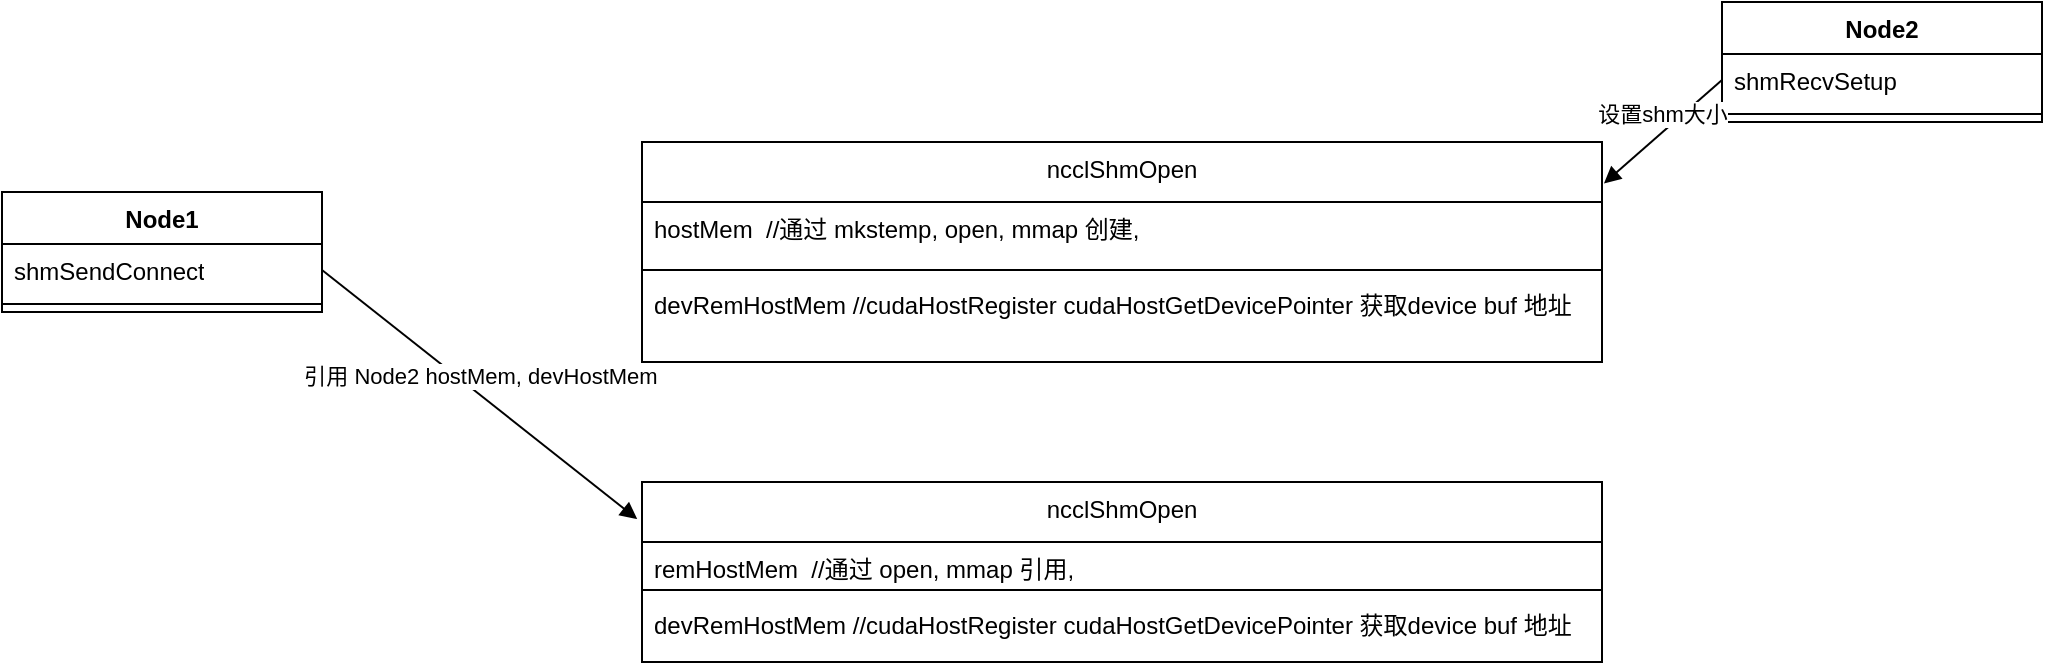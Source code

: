<mxfile version="24.8.8">
  <diagram name="Page-1" id="Dgcp7kBMrUGKEQ_Mz09O">
    <mxGraphModel dx="2253" dy="527" grid="1" gridSize="10" guides="1" tooltips="1" connect="1" arrows="1" fold="1" page="1" pageScale="1" pageWidth="850" pageHeight="1100" math="0" shadow="0">
      <root>
        <mxCell id="0" />
        <mxCell id="1" parent="0" />
        <mxCell id="ZFk2LEt_zFQZBbhwsWkd-2" value="Node2" style="swimlane;fontStyle=1;align=center;verticalAlign=top;childLayout=stackLayout;horizontal=1;startSize=26;horizontalStack=0;resizeParent=1;resizeParentMax=0;resizeLast=0;collapsible=1;marginBottom=0;whiteSpace=wrap;html=1;" vertex="1" parent="1">
          <mxGeometry x="770" y="150" width="160" height="60" as="geometry" />
        </mxCell>
        <mxCell id="ZFk2LEt_zFQZBbhwsWkd-3" value="shmRecvSetup" style="text;strokeColor=none;fillColor=none;align=left;verticalAlign=top;spacingLeft=4;spacingRight=4;overflow=hidden;rotatable=0;points=[[0,0.5],[1,0.5]];portConstraint=eastwest;whiteSpace=wrap;html=1;" vertex="1" parent="ZFk2LEt_zFQZBbhwsWkd-2">
          <mxGeometry y="26" width="160" height="26" as="geometry" />
        </mxCell>
        <mxCell id="ZFk2LEt_zFQZBbhwsWkd-4" value="" style="line;strokeWidth=1;fillColor=none;align=left;verticalAlign=middle;spacingTop=-1;spacingLeft=3;spacingRight=3;rotatable=0;labelPosition=right;points=[];portConstraint=eastwest;strokeColor=inherit;" vertex="1" parent="ZFk2LEt_zFQZBbhwsWkd-2">
          <mxGeometry y="52" width="160" height="8" as="geometry" />
        </mxCell>
        <mxCell id="ZFk2LEt_zFQZBbhwsWkd-6" value="Node1" style="swimlane;fontStyle=1;align=center;verticalAlign=top;childLayout=stackLayout;horizontal=1;startSize=26;horizontalStack=0;resizeParent=1;resizeParentMax=0;resizeLast=0;collapsible=1;marginBottom=0;whiteSpace=wrap;html=1;" vertex="1" parent="1">
          <mxGeometry x="-90" y="245" width="160" height="60" as="geometry" />
        </mxCell>
        <mxCell id="ZFk2LEt_zFQZBbhwsWkd-7" value="shmSendConnect" style="text;strokeColor=none;fillColor=none;align=left;verticalAlign=top;spacingLeft=4;spacingRight=4;overflow=hidden;rotatable=0;points=[[0,0.5],[1,0.5]];portConstraint=eastwest;whiteSpace=wrap;html=1;" vertex="1" parent="ZFk2LEt_zFQZBbhwsWkd-6">
          <mxGeometry y="26" width="160" height="26" as="geometry" />
        </mxCell>
        <mxCell id="ZFk2LEt_zFQZBbhwsWkd-8" value="" style="line;strokeWidth=1;fillColor=none;align=left;verticalAlign=middle;spacingTop=-1;spacingLeft=3;spacingRight=3;rotatable=0;labelPosition=right;points=[];portConstraint=eastwest;strokeColor=inherit;" vertex="1" parent="ZFk2LEt_zFQZBbhwsWkd-6">
          <mxGeometry y="52" width="160" height="8" as="geometry" />
        </mxCell>
        <mxCell id="ZFk2LEt_zFQZBbhwsWkd-14" value="&lt;span style=&quot;font-weight: 400; text-align: left;&quot;&gt;ncclShmOpen&lt;br&gt;&lt;/span&gt;" style="swimlane;fontStyle=1;align=center;verticalAlign=top;childLayout=stackLayout;horizontal=1;startSize=30;horizontalStack=0;resizeParent=1;resizeParentMax=0;resizeLast=0;collapsible=1;marginBottom=0;whiteSpace=wrap;html=1;" vertex="1" parent="1">
          <mxGeometry x="230" y="220" width="480" height="110" as="geometry" />
        </mxCell>
        <mxCell id="ZFk2LEt_zFQZBbhwsWkd-15" value="hostMem&amp;nbsp; //通过 mkstemp, open, mmap 创建,&amp;nbsp;" style="text;strokeColor=none;fillColor=none;align=left;verticalAlign=top;spacingLeft=4;spacingRight=4;overflow=hidden;rotatable=0;points=[[0,0.5],[1,0.5]];portConstraint=eastwest;whiteSpace=wrap;html=1;" vertex="1" parent="ZFk2LEt_zFQZBbhwsWkd-14">
          <mxGeometry y="30" width="480" height="30" as="geometry" />
        </mxCell>
        <mxCell id="ZFk2LEt_zFQZBbhwsWkd-16" value="" style="line;strokeWidth=1;fillColor=none;align=left;verticalAlign=middle;spacingTop=-1;spacingLeft=3;spacingRight=3;rotatable=0;labelPosition=right;points=[];portConstraint=eastwest;strokeColor=inherit;" vertex="1" parent="ZFk2LEt_zFQZBbhwsWkd-14">
          <mxGeometry y="60" width="480" height="8" as="geometry" />
        </mxCell>
        <mxCell id="ZFk2LEt_zFQZBbhwsWkd-17" value="devRemHostMem //cudaHostRegister cudaHostGetDevicePointer 获取device buf 地址" style="text;strokeColor=none;fillColor=none;align=left;verticalAlign=top;spacingLeft=4;spacingRight=4;overflow=hidden;rotatable=0;points=[[0,0.5],[1,0.5]];portConstraint=eastwest;whiteSpace=wrap;html=1;" vertex="1" parent="ZFk2LEt_zFQZBbhwsWkd-14">
          <mxGeometry y="68" width="480" height="42" as="geometry" />
        </mxCell>
        <mxCell id="ZFk2LEt_zFQZBbhwsWkd-18" value="设置shm大小" style="html=1;verticalAlign=bottom;endArrow=block;curved=0;rounded=0;exitX=0;exitY=0.5;exitDx=0;exitDy=0;entryX=1.002;entryY=0.189;entryDx=0;entryDy=0;entryPerimeter=0;" edge="1" parent="1" source="ZFk2LEt_zFQZBbhwsWkd-3" target="ZFk2LEt_zFQZBbhwsWkd-14">
          <mxGeometry width="80" relative="1" as="geometry">
            <mxPoint x="110" y="300" as="sourcePoint" />
            <mxPoint x="190" y="300" as="targetPoint" />
          </mxGeometry>
        </mxCell>
        <mxCell id="ZFk2LEt_zFQZBbhwsWkd-19" value="&lt;span style=&quot;font-weight: 400; text-align: left;&quot;&gt;ncclShmOpen&lt;br&gt;&lt;/span&gt;" style="swimlane;fontStyle=1;align=center;verticalAlign=top;childLayout=stackLayout;horizontal=1;startSize=30;horizontalStack=0;resizeParent=1;resizeParentMax=0;resizeLast=0;collapsible=1;marginBottom=0;whiteSpace=wrap;html=1;" vertex="1" parent="1">
          <mxGeometry x="230" y="390" width="480" height="90" as="geometry" />
        </mxCell>
        <mxCell id="ZFk2LEt_zFQZBbhwsWkd-20" value="remHostMem&amp;nbsp; //通过 open, mmap 引用,&amp;nbsp;" style="text;strokeColor=none;fillColor=none;align=left;verticalAlign=top;spacingLeft=4;spacingRight=4;overflow=hidden;rotatable=0;points=[[0,0.5],[1,0.5]];portConstraint=eastwest;whiteSpace=wrap;html=1;" vertex="1" parent="ZFk2LEt_zFQZBbhwsWkd-19">
          <mxGeometry y="30" width="480" height="20" as="geometry" />
        </mxCell>
        <mxCell id="ZFk2LEt_zFQZBbhwsWkd-21" value="" style="line;strokeWidth=1;fillColor=none;align=left;verticalAlign=middle;spacingTop=-1;spacingLeft=3;spacingRight=3;rotatable=0;labelPosition=right;points=[];portConstraint=eastwest;strokeColor=inherit;" vertex="1" parent="ZFk2LEt_zFQZBbhwsWkd-19">
          <mxGeometry y="50" width="480" height="8" as="geometry" />
        </mxCell>
        <mxCell id="ZFk2LEt_zFQZBbhwsWkd-22" value="devRemHostMem //cudaHostRegister cudaHostGetDevicePointer 获取device buf 地址" style="text;strokeColor=none;fillColor=none;align=left;verticalAlign=top;spacingLeft=4;spacingRight=4;overflow=hidden;rotatable=0;points=[[0,0.5],[1,0.5]];portConstraint=eastwest;whiteSpace=wrap;html=1;" vertex="1" parent="ZFk2LEt_zFQZBbhwsWkd-19">
          <mxGeometry y="58" width="480" height="32" as="geometry" />
        </mxCell>
        <mxCell id="ZFk2LEt_zFQZBbhwsWkd-23" value="引用 Node2 hostMem, devHostMem" style="html=1;verticalAlign=bottom;endArrow=block;curved=0;rounded=0;exitX=1;exitY=0.5;exitDx=0;exitDy=0;entryX=-0.005;entryY=0.206;entryDx=0;entryDy=0;entryPerimeter=0;" edge="1" parent="1" source="ZFk2LEt_zFQZBbhwsWkd-7" target="ZFk2LEt_zFQZBbhwsWkd-19">
          <mxGeometry width="80" relative="1" as="geometry">
            <mxPoint x="660" y="189" as="sourcePoint" />
            <mxPoint x="586" y="256" as="targetPoint" />
          </mxGeometry>
        </mxCell>
      </root>
    </mxGraphModel>
  </diagram>
</mxfile>
